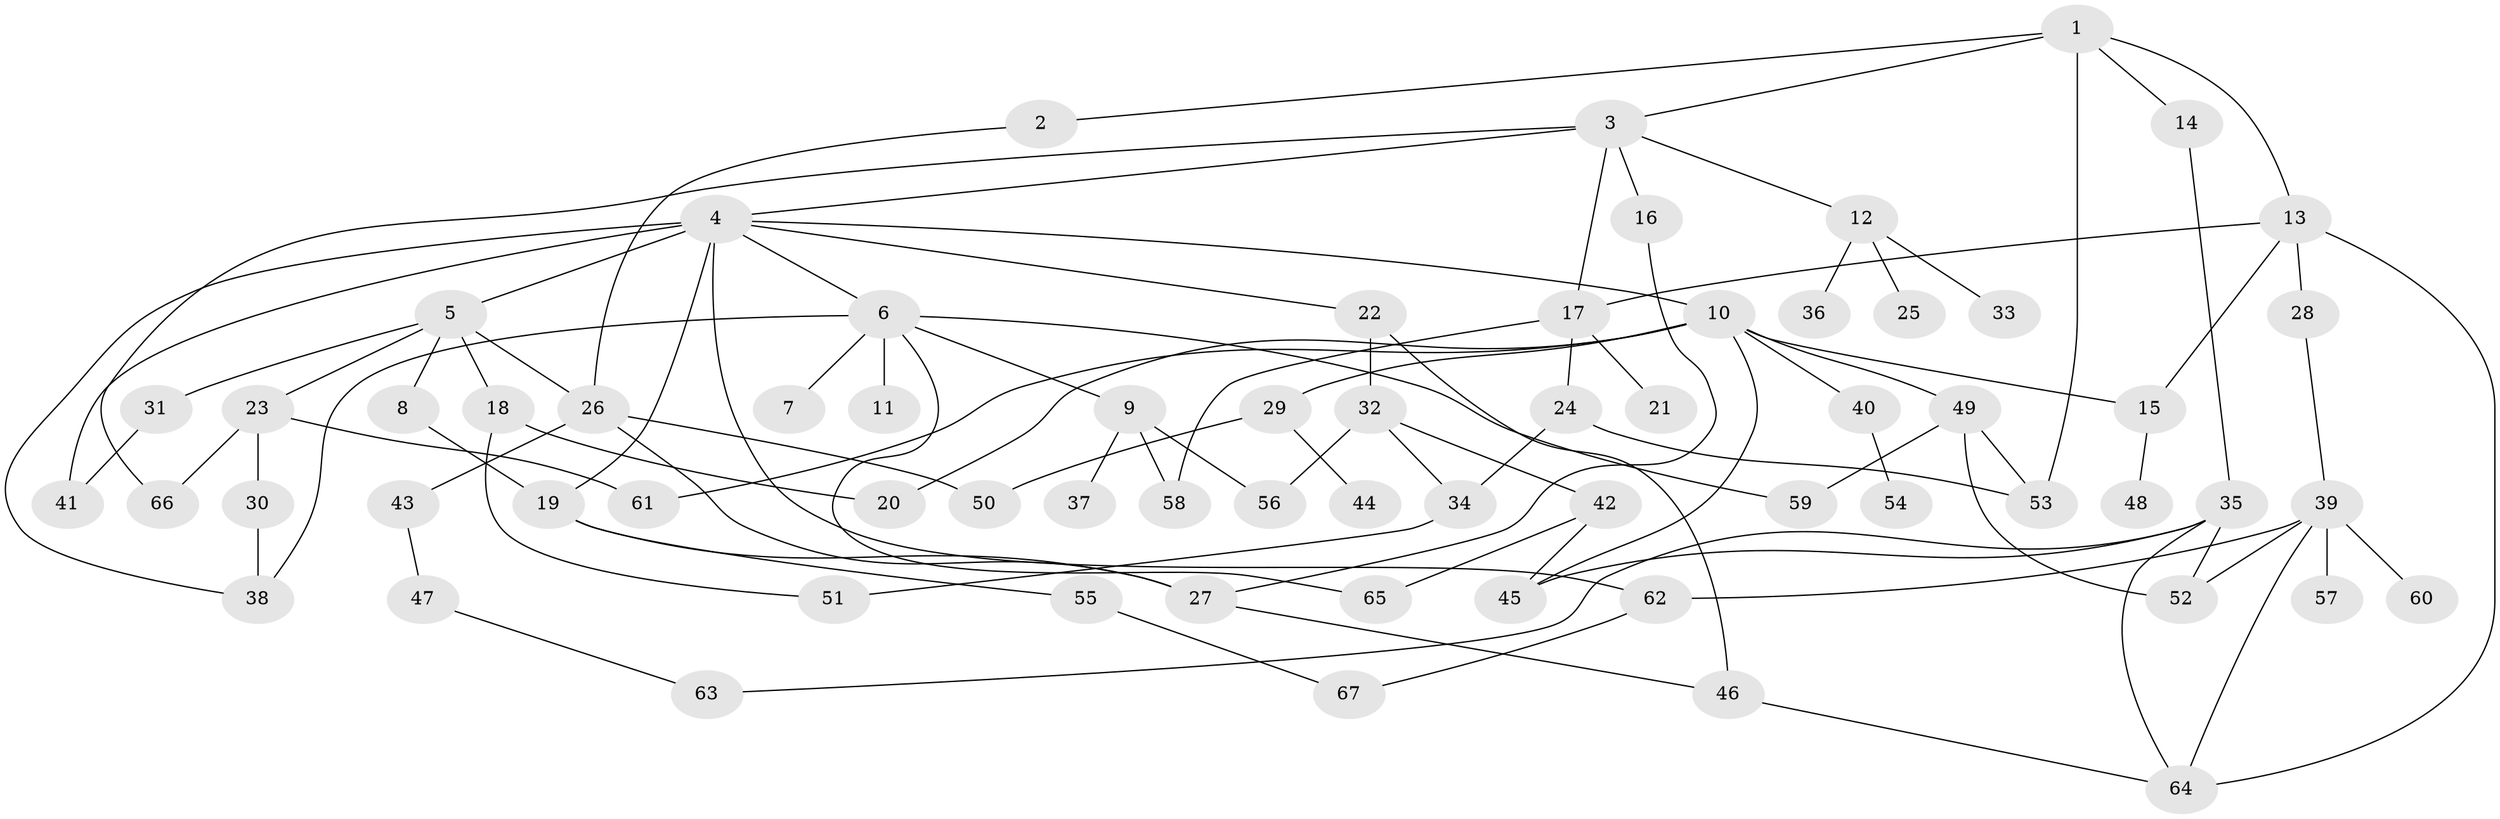 // Generated by graph-tools (version 1.1) at 2025/34/03/09/25 02:34:32]
// undirected, 67 vertices, 98 edges
graph export_dot {
graph [start="1"]
  node [color=gray90,style=filled];
  1;
  2;
  3;
  4;
  5;
  6;
  7;
  8;
  9;
  10;
  11;
  12;
  13;
  14;
  15;
  16;
  17;
  18;
  19;
  20;
  21;
  22;
  23;
  24;
  25;
  26;
  27;
  28;
  29;
  30;
  31;
  32;
  33;
  34;
  35;
  36;
  37;
  38;
  39;
  40;
  41;
  42;
  43;
  44;
  45;
  46;
  47;
  48;
  49;
  50;
  51;
  52;
  53;
  54;
  55;
  56;
  57;
  58;
  59;
  60;
  61;
  62;
  63;
  64;
  65;
  66;
  67;
  1 -- 2;
  1 -- 3;
  1 -- 13;
  1 -- 14;
  1 -- 53;
  2 -- 26;
  3 -- 4;
  3 -- 12;
  3 -- 16;
  3 -- 66;
  3 -- 17;
  4 -- 5;
  4 -- 6;
  4 -- 10;
  4 -- 19;
  4 -- 22;
  4 -- 38;
  4 -- 41;
  4 -- 62;
  5 -- 8;
  5 -- 18;
  5 -- 23;
  5 -- 26;
  5 -- 31;
  6 -- 7;
  6 -- 9;
  6 -- 11;
  6 -- 65;
  6 -- 59;
  6 -- 38;
  8 -- 19;
  9 -- 37;
  9 -- 56;
  9 -- 58;
  10 -- 15;
  10 -- 29;
  10 -- 40;
  10 -- 45;
  10 -- 49;
  10 -- 61;
  10 -- 20;
  12 -- 25;
  12 -- 33;
  12 -- 36;
  13 -- 17;
  13 -- 28;
  13 -- 64;
  13 -- 15;
  14 -- 35;
  15 -- 48;
  16 -- 27;
  17 -- 21;
  17 -- 24;
  17 -- 58;
  18 -- 20;
  18 -- 51;
  19 -- 27;
  19 -- 55;
  22 -- 32;
  22 -- 46;
  23 -- 30;
  23 -- 61;
  23 -- 66;
  24 -- 34;
  24 -- 53;
  26 -- 43;
  26 -- 27;
  26 -- 50;
  27 -- 46;
  28 -- 39;
  29 -- 44;
  29 -- 50;
  30 -- 38;
  31 -- 41;
  32 -- 42;
  32 -- 34;
  32 -- 56;
  34 -- 51;
  35 -- 63;
  35 -- 64;
  35 -- 45;
  35 -- 52;
  39 -- 52;
  39 -- 57;
  39 -- 60;
  39 -- 62;
  39 -- 64;
  40 -- 54;
  42 -- 45;
  42 -- 65;
  43 -- 47;
  46 -- 64;
  47 -- 63;
  49 -- 59;
  49 -- 53;
  49 -- 52;
  55 -- 67;
  62 -- 67;
}
